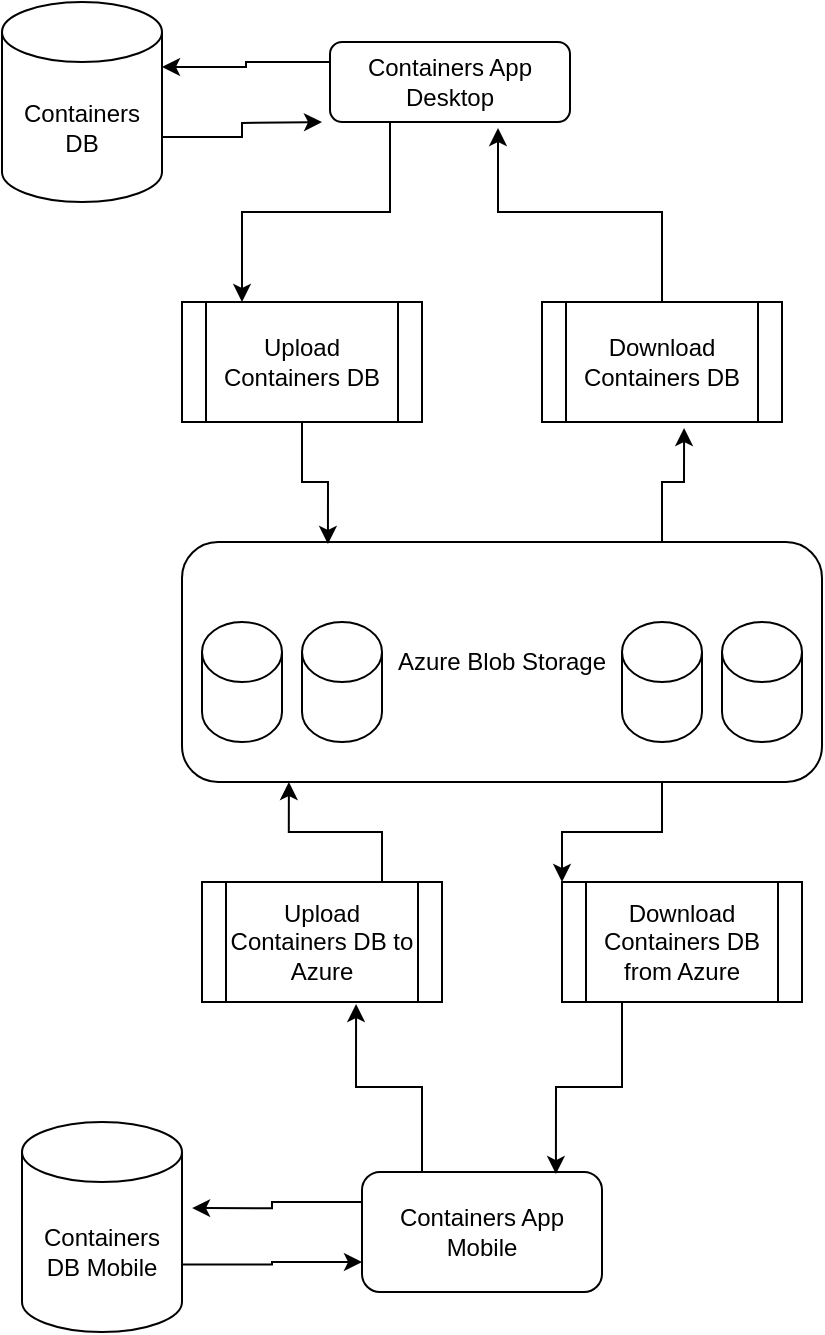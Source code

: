 <mxfile version="21.6.6" type="github">
  <diagram id="C5RBs43oDa-KdzZeNtuy" name="Page-1">
    <mxGraphModel dx="1434" dy="758" grid="1" gridSize="10" guides="1" tooltips="1" connect="1" arrows="1" fold="1" page="1" pageScale="1" pageWidth="827" pageHeight="1169" math="0" shadow="0">
      <root>
        <mxCell id="WIyWlLk6GJQsqaUBKTNV-0" />
        <mxCell id="WIyWlLk6GJQsqaUBKTNV-1" parent="WIyWlLk6GJQsqaUBKTNV-0" />
        <mxCell id="lkM-y_qAxUJIHMLCBXUL-42" style="edgeStyle=orthogonalEdgeStyle;rounded=0;orthogonalLoop=1;jettySize=auto;html=1;exitX=0;exitY=0.25;exitDx=0;exitDy=0;entryX=1;entryY=0;entryDx=0;entryDy=32.5;entryPerimeter=0;" edge="1" parent="WIyWlLk6GJQsqaUBKTNV-1" source="WIyWlLk6GJQsqaUBKTNV-3" target="lkM-y_qAxUJIHMLCBXUL-5">
          <mxGeometry relative="1" as="geometry" />
        </mxCell>
        <mxCell id="lkM-y_qAxUJIHMLCBXUL-52" style="edgeStyle=orthogonalEdgeStyle;rounded=0;orthogonalLoop=1;jettySize=auto;html=1;exitX=0.25;exitY=1;exitDx=0;exitDy=0;entryX=0.25;entryY=0;entryDx=0;entryDy=0;" edge="1" parent="WIyWlLk6GJQsqaUBKTNV-1" source="WIyWlLk6GJQsqaUBKTNV-3" target="lkM-y_qAxUJIHMLCBXUL-12">
          <mxGeometry relative="1" as="geometry" />
        </mxCell>
        <mxCell id="WIyWlLk6GJQsqaUBKTNV-3" value="Containers App Desktop" style="rounded=1;whiteSpace=wrap;html=1;fontSize=12;glass=0;strokeWidth=1;shadow=0;" parent="WIyWlLk6GJQsqaUBKTNV-1" vertex="1">
          <mxGeometry x="414" y="30" width="120" height="40" as="geometry" />
        </mxCell>
        <mxCell id="lkM-y_qAxUJIHMLCBXUL-43" style="edgeStyle=orthogonalEdgeStyle;rounded=0;orthogonalLoop=1;jettySize=auto;html=1;exitX=1;exitY=0;exitDx=0;exitDy=67.5;exitPerimeter=0;" edge="1" parent="WIyWlLk6GJQsqaUBKTNV-1" source="lkM-y_qAxUJIHMLCBXUL-5">
          <mxGeometry relative="1" as="geometry">
            <mxPoint x="410" y="70" as="targetPoint" />
          </mxGeometry>
        </mxCell>
        <mxCell id="lkM-y_qAxUJIHMLCBXUL-5" value="Containers DB" style="shape=cylinder3;whiteSpace=wrap;html=1;boundedLbl=1;backgroundOutline=1;size=15;" vertex="1" parent="WIyWlLk6GJQsqaUBKTNV-1">
          <mxGeometry x="250" y="10" width="80" height="100" as="geometry" />
        </mxCell>
        <mxCell id="lkM-y_qAxUJIHMLCBXUL-38" style="edgeStyle=orthogonalEdgeStyle;rounded=0;orthogonalLoop=1;jettySize=auto;html=1;exitX=0.75;exitY=1;exitDx=0;exitDy=0;entryX=0;entryY=0;entryDx=0;entryDy=0;" edge="1" parent="WIyWlLk6GJQsqaUBKTNV-1" source="lkM-y_qAxUJIHMLCBXUL-10" target="lkM-y_qAxUJIHMLCBXUL-31">
          <mxGeometry relative="1" as="geometry" />
        </mxCell>
        <mxCell id="lkM-y_qAxUJIHMLCBXUL-49" style="edgeStyle=orthogonalEdgeStyle;rounded=0;orthogonalLoop=1;jettySize=auto;html=1;exitX=0.75;exitY=0;exitDx=0;exitDy=0;entryX=0.592;entryY=1.05;entryDx=0;entryDy=0;entryPerimeter=0;" edge="1" parent="WIyWlLk6GJQsqaUBKTNV-1" source="lkM-y_qAxUJIHMLCBXUL-10" target="lkM-y_qAxUJIHMLCBXUL-44">
          <mxGeometry relative="1" as="geometry" />
        </mxCell>
        <mxCell id="lkM-y_qAxUJIHMLCBXUL-10" value="Azure Blob Storage" style="rounded=1;whiteSpace=wrap;html=1;" vertex="1" parent="WIyWlLk6GJQsqaUBKTNV-1">
          <mxGeometry x="340" y="280" width="320" height="120" as="geometry" />
        </mxCell>
        <mxCell id="lkM-y_qAxUJIHMLCBXUL-51" style="edgeStyle=orthogonalEdgeStyle;rounded=0;orthogonalLoop=1;jettySize=auto;html=1;exitX=0.5;exitY=1;exitDx=0;exitDy=0;entryX=0.228;entryY=0.008;entryDx=0;entryDy=0;entryPerimeter=0;" edge="1" parent="WIyWlLk6GJQsqaUBKTNV-1" source="lkM-y_qAxUJIHMLCBXUL-12" target="lkM-y_qAxUJIHMLCBXUL-10">
          <mxGeometry relative="1" as="geometry" />
        </mxCell>
        <mxCell id="lkM-y_qAxUJIHMLCBXUL-12" value="Upload Containers&amp;nbsp;DB" style="shape=process;whiteSpace=wrap;html=1;backgroundOutline=1;" vertex="1" parent="WIyWlLk6GJQsqaUBKTNV-1">
          <mxGeometry x="340" y="160" width="120" height="60" as="geometry" />
        </mxCell>
        <mxCell id="lkM-y_qAxUJIHMLCBXUL-36" style="edgeStyle=orthogonalEdgeStyle;rounded=0;orthogonalLoop=1;jettySize=auto;html=1;exitX=0.25;exitY=0;exitDx=0;exitDy=0;entryX=0.642;entryY=1.017;entryDx=0;entryDy=0;entryPerimeter=0;" edge="1" parent="WIyWlLk6GJQsqaUBKTNV-1" source="lkM-y_qAxUJIHMLCBXUL-16" target="lkM-y_qAxUJIHMLCBXUL-32">
          <mxGeometry relative="1" as="geometry" />
        </mxCell>
        <mxCell id="lkM-y_qAxUJIHMLCBXUL-40" style="edgeStyle=orthogonalEdgeStyle;rounded=0;orthogonalLoop=1;jettySize=auto;html=1;exitX=0;exitY=0.25;exitDx=0;exitDy=0;entryX=1.063;entryY=0.41;entryDx=0;entryDy=0;entryPerimeter=0;" edge="1" parent="WIyWlLk6GJQsqaUBKTNV-1" source="lkM-y_qAxUJIHMLCBXUL-16" target="lkM-y_qAxUJIHMLCBXUL-19">
          <mxGeometry relative="1" as="geometry" />
        </mxCell>
        <mxCell id="lkM-y_qAxUJIHMLCBXUL-16" value="Containers App Mobile" style="rounded=1;whiteSpace=wrap;html=1;" vertex="1" parent="WIyWlLk6GJQsqaUBKTNV-1">
          <mxGeometry x="430" y="595" width="120" height="60" as="geometry" />
        </mxCell>
        <mxCell id="lkM-y_qAxUJIHMLCBXUL-41" style="edgeStyle=orthogonalEdgeStyle;rounded=0;orthogonalLoop=1;jettySize=auto;html=1;exitX=1;exitY=0;exitDx=0;exitDy=71.25;exitPerimeter=0;entryX=0;entryY=0.75;entryDx=0;entryDy=0;" edge="1" parent="WIyWlLk6GJQsqaUBKTNV-1" source="lkM-y_qAxUJIHMLCBXUL-19" target="lkM-y_qAxUJIHMLCBXUL-16">
          <mxGeometry relative="1" as="geometry" />
        </mxCell>
        <mxCell id="lkM-y_qAxUJIHMLCBXUL-19" value="Containers DB Mobile" style="shape=cylinder3;whiteSpace=wrap;html=1;boundedLbl=1;backgroundOutline=1;size=15;" vertex="1" parent="WIyWlLk6GJQsqaUBKTNV-1">
          <mxGeometry x="260" y="570" width="80" height="105" as="geometry" />
        </mxCell>
        <mxCell id="lkM-y_qAxUJIHMLCBXUL-39" style="edgeStyle=orthogonalEdgeStyle;rounded=0;orthogonalLoop=1;jettySize=auto;html=1;exitX=0.25;exitY=1;exitDx=0;exitDy=0;entryX=0.808;entryY=0.017;entryDx=0;entryDy=0;entryPerimeter=0;" edge="1" parent="WIyWlLk6GJQsqaUBKTNV-1" source="lkM-y_qAxUJIHMLCBXUL-31" target="lkM-y_qAxUJIHMLCBXUL-16">
          <mxGeometry relative="1" as="geometry" />
        </mxCell>
        <mxCell id="lkM-y_qAxUJIHMLCBXUL-31" value="Download Containers DB from Azure" style="shape=process;whiteSpace=wrap;html=1;backgroundOutline=1;" vertex="1" parent="WIyWlLk6GJQsqaUBKTNV-1">
          <mxGeometry x="530" y="450" width="120" height="60" as="geometry" />
        </mxCell>
        <mxCell id="lkM-y_qAxUJIHMLCBXUL-37" style="edgeStyle=orthogonalEdgeStyle;rounded=0;orthogonalLoop=1;jettySize=auto;html=1;exitX=0.75;exitY=0;exitDx=0;exitDy=0;entryX=0.167;entryY=1;entryDx=0;entryDy=0;entryPerimeter=0;" edge="1" parent="WIyWlLk6GJQsqaUBKTNV-1" source="lkM-y_qAxUJIHMLCBXUL-32" target="lkM-y_qAxUJIHMLCBXUL-10">
          <mxGeometry relative="1" as="geometry" />
        </mxCell>
        <mxCell id="lkM-y_qAxUJIHMLCBXUL-32" value="Upload Containers DB to Azure" style="shape=process;whiteSpace=wrap;html=1;backgroundOutline=1;" vertex="1" parent="WIyWlLk6GJQsqaUBKTNV-1">
          <mxGeometry x="350" y="450" width="120" height="60" as="geometry" />
        </mxCell>
        <mxCell id="lkM-y_qAxUJIHMLCBXUL-50" style="edgeStyle=orthogonalEdgeStyle;rounded=0;orthogonalLoop=1;jettySize=auto;html=1;exitX=0.5;exitY=0;exitDx=0;exitDy=0;entryX=0.7;entryY=1.075;entryDx=0;entryDy=0;entryPerimeter=0;" edge="1" parent="WIyWlLk6GJQsqaUBKTNV-1" source="lkM-y_qAxUJIHMLCBXUL-44" target="WIyWlLk6GJQsqaUBKTNV-3">
          <mxGeometry relative="1" as="geometry" />
        </mxCell>
        <mxCell id="lkM-y_qAxUJIHMLCBXUL-44" value="Download Containers&amp;nbsp;DB" style="shape=process;whiteSpace=wrap;html=1;backgroundOutline=1;" vertex="1" parent="WIyWlLk6GJQsqaUBKTNV-1">
          <mxGeometry x="520" y="160" width="120" height="60" as="geometry" />
        </mxCell>
        <mxCell id="lkM-y_qAxUJIHMLCBXUL-53" value="" style="shape=cylinder3;whiteSpace=wrap;html=1;boundedLbl=1;backgroundOutline=1;size=15;" vertex="1" parent="WIyWlLk6GJQsqaUBKTNV-1">
          <mxGeometry x="350" y="320" width="40" height="60" as="geometry" />
        </mxCell>
        <mxCell id="lkM-y_qAxUJIHMLCBXUL-54" value="" style="shape=cylinder3;whiteSpace=wrap;html=1;boundedLbl=1;backgroundOutline=1;size=15;" vertex="1" parent="WIyWlLk6GJQsqaUBKTNV-1">
          <mxGeometry x="400" y="320" width="40" height="60" as="geometry" />
        </mxCell>
        <mxCell id="lkM-y_qAxUJIHMLCBXUL-55" value="" style="shape=cylinder3;whiteSpace=wrap;html=1;boundedLbl=1;backgroundOutline=1;size=15;" vertex="1" parent="WIyWlLk6GJQsqaUBKTNV-1">
          <mxGeometry x="560" y="320" width="40" height="60" as="geometry" />
        </mxCell>
        <mxCell id="lkM-y_qAxUJIHMLCBXUL-56" value="" style="shape=cylinder3;whiteSpace=wrap;html=1;boundedLbl=1;backgroundOutline=1;size=15;" vertex="1" parent="WIyWlLk6GJQsqaUBKTNV-1">
          <mxGeometry x="610" y="320" width="40" height="60" as="geometry" />
        </mxCell>
      </root>
    </mxGraphModel>
  </diagram>
</mxfile>
